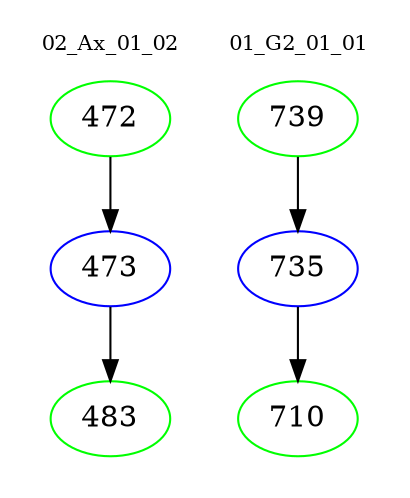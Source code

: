 digraph{
subgraph cluster_0 {
color = white
label = "02_Ax_01_02";
fontsize=10;
T0_472 [label="472", color="green"]
T0_472 -> T0_473 [color="black"]
T0_473 [label="473", color="blue"]
T0_473 -> T0_483 [color="black"]
T0_483 [label="483", color="green"]
}
subgraph cluster_1 {
color = white
label = "01_G2_01_01";
fontsize=10;
T1_739 [label="739", color="green"]
T1_739 -> T1_735 [color="black"]
T1_735 [label="735", color="blue"]
T1_735 -> T1_710 [color="black"]
T1_710 [label="710", color="green"]
}
}
